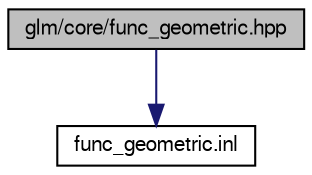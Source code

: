 digraph "glm/core/func_geometric.hpp"
{
  edge [fontname="FreeSans",fontsize="10",labelfontname="FreeSans",labelfontsize="10"];
  node [fontname="FreeSans",fontsize="10",shape=record];
  Node1 [label="glm/core/func_geometric.hpp",height=0.2,width=0.4,color="black", fillcolor="grey75", style="filled" fontcolor="black"];
  Node1 -> Node2 [color="midnightblue",fontsize="10",style="solid",fontname="FreeSans"];
  Node2 [label="func_geometric.inl",height=0.2,width=0.4,color="black", fillcolor="white", style="filled",URL="$d3/d55/func__geometric_8inl.html"];
}
